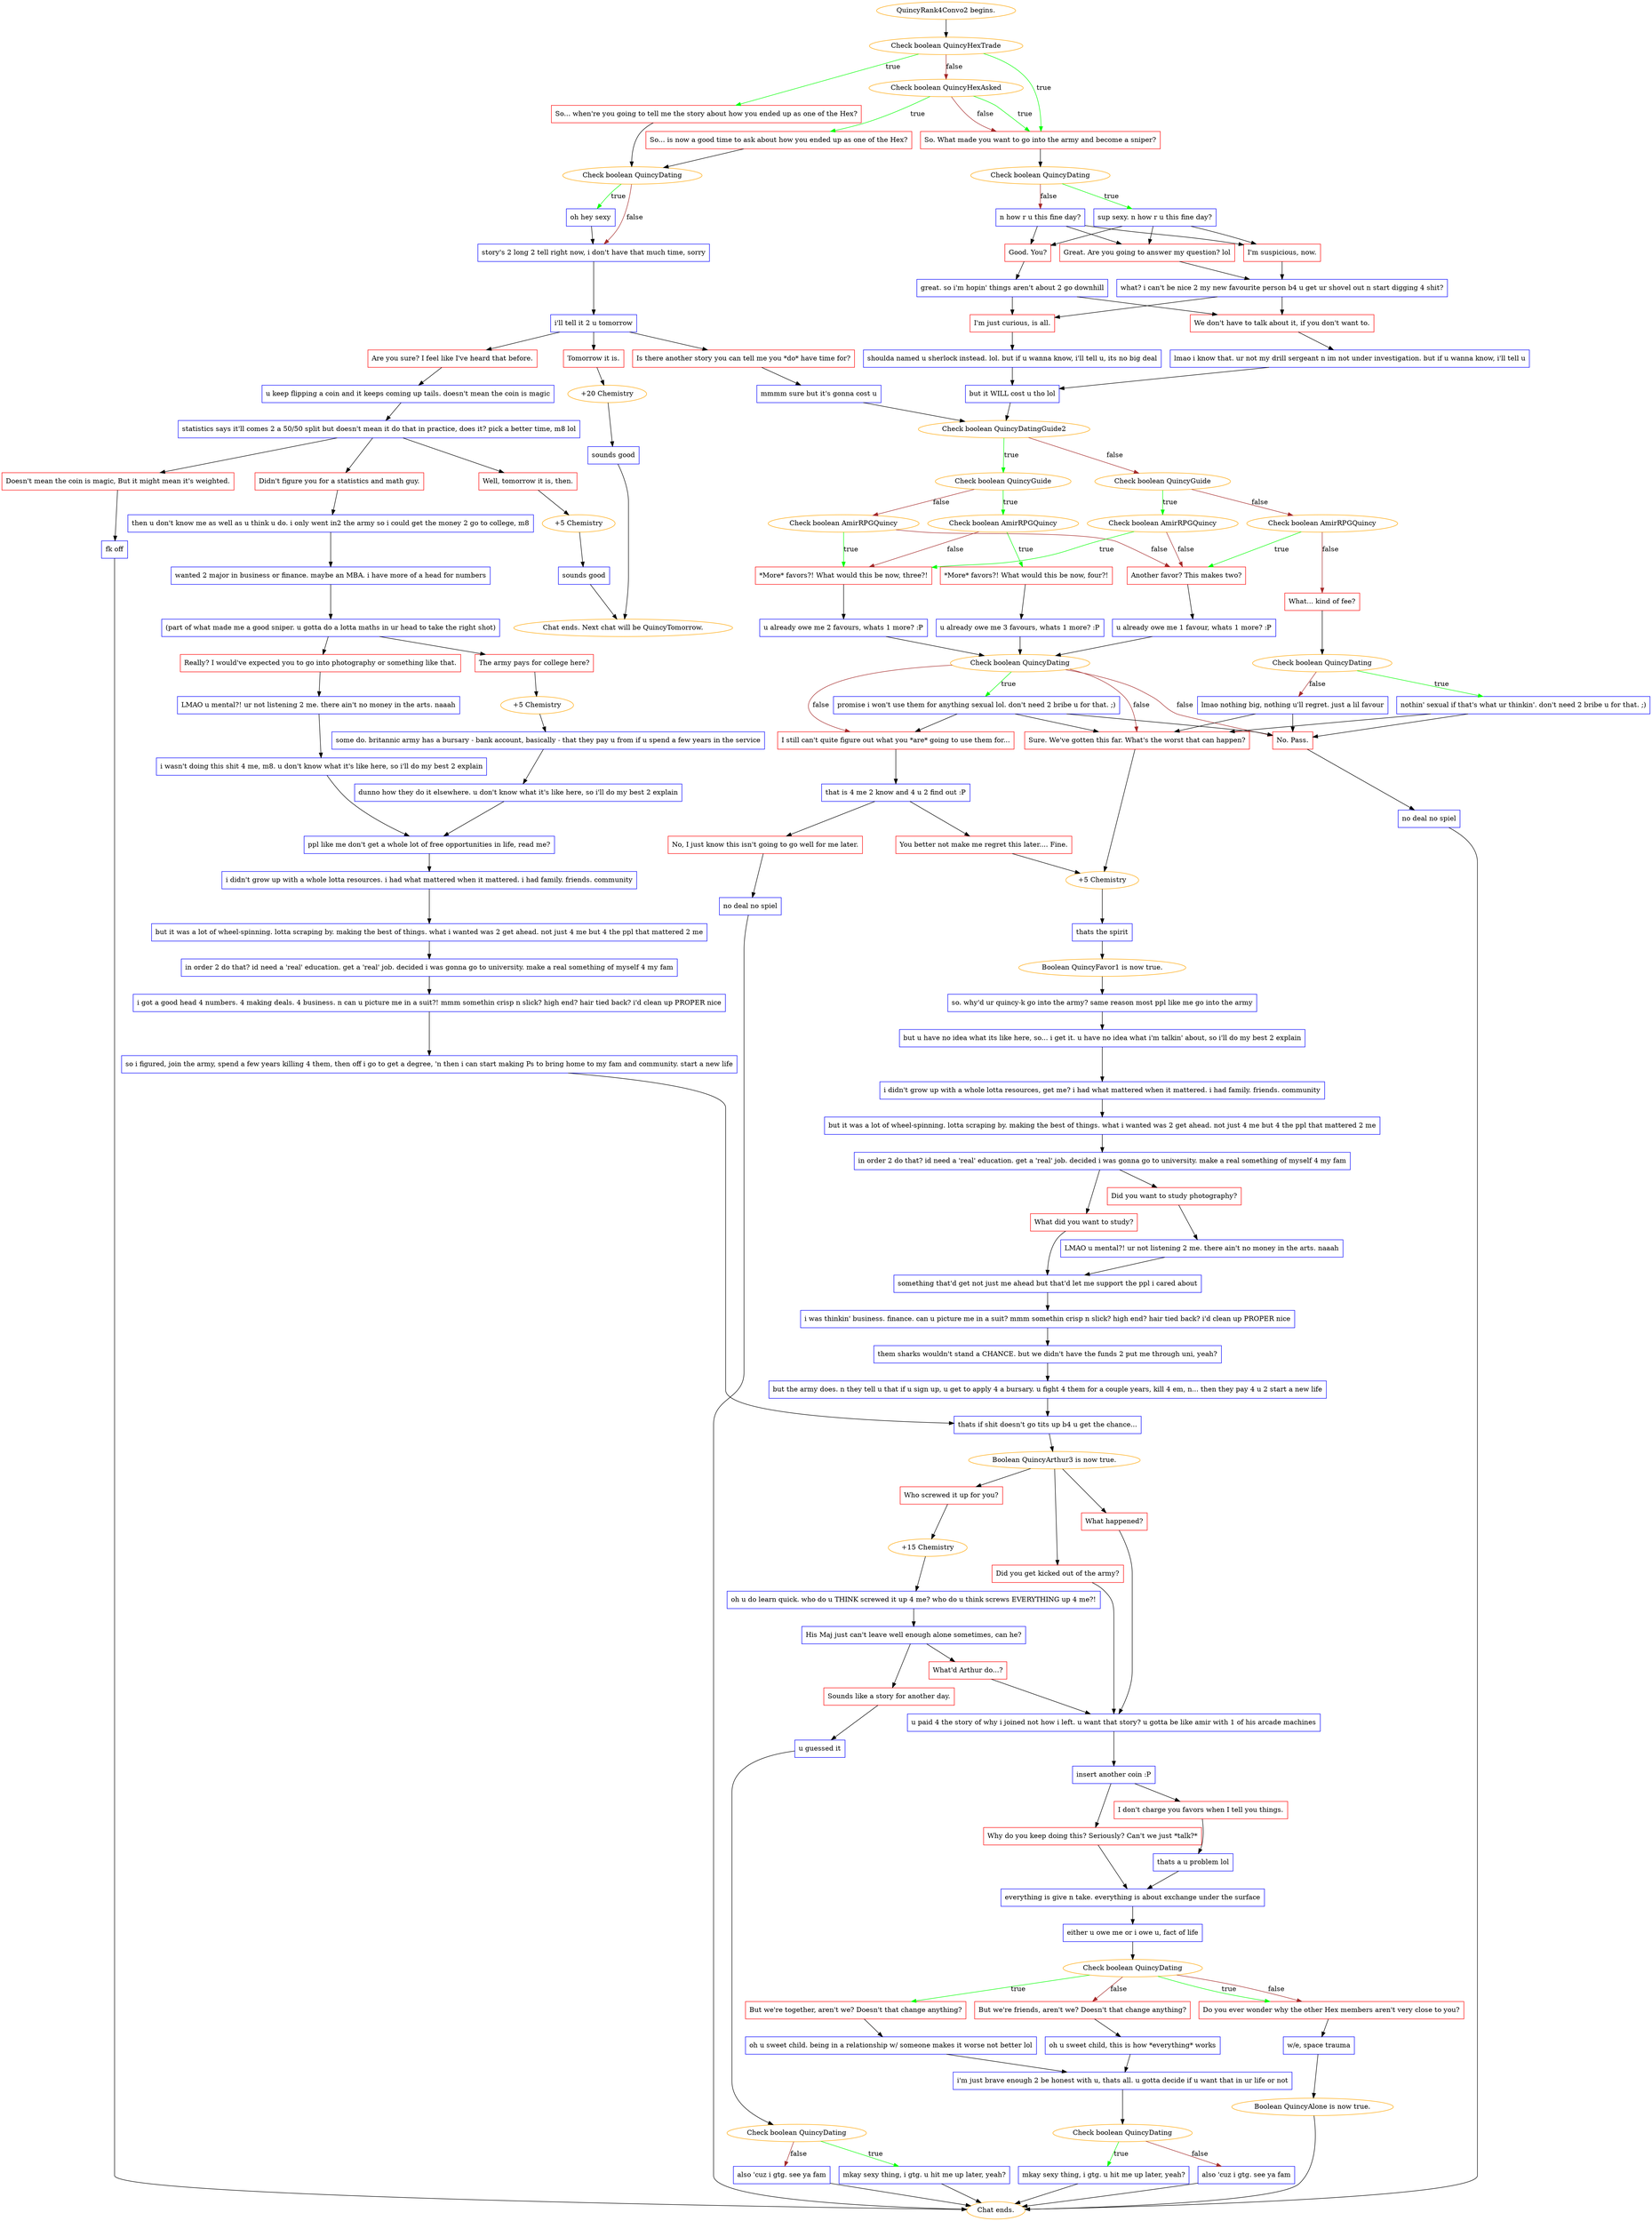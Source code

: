 digraph {
	"QuincyRank4Convo2 begins." [color=orange];
		"QuincyRank4Convo2 begins." -> 1956;
	1956 [label="Check boolean QuincyHexTrade",color=orange];
		1956 -> 1954 [label=true,color=green];
		1956 -> 1958 [label=true,color=green];
		1956 -> 1957 [label=false,color=brown];
	1954 [label="So. What made you want to go into the army and become a sniper?",shape=box,color=red];
		1954 -> 1960;
	1958 [label="So... when're you going to tell me the story about how you ended up as one of the Hex?",shape=box,color=red];
		1958 -> 1961;
	1957 [label="Check boolean QuincyHexAsked",color=orange];
		1957 -> 1959 [label=true,color=green];
		1957 -> 1954 [label=true,color=green];
		1957 -> 1954 [label=false,color=brown];
	1960 [label="Check boolean QuincyDating",color=orange];
		1960 -> 1962 [label=true,color=green];
		1960 -> 1963 [label=false,color=brown];
	1961 [label="Check boolean QuincyDating",color=orange];
		1961 -> 1964 [label=true,color=green];
		1961 -> 1965 [label=false,color=brown];
	1959 [label="So... is now a good time to ask about how you ended up as one of the Hex?",shape=box,color=red];
		1959 -> 1961;
	1962 [label="sup sexy. n how r u this fine day?",shape=box,color=blue];
		1962 -> 1966;
		1962 -> 1967;
		1962 -> 1968;
	1963 [label="n how r u this fine day?",shape=box,color=blue];
		1963 -> 1966;
		1963 -> 1967;
		1963 -> 1968;
	1964 [label="oh hey sexy",shape=box,color=blue];
		1964 -> 1965;
	1965 [label="story's 2 long 2 tell right now, i don't have that much time, sorry",shape=box,color=blue];
		1965 -> 1969;
	1966 [label="Good. You?",shape=box,color=red];
		1966 -> 1973;
	1967 [label="I'm suspicious, now.",shape=box,color=red];
		1967 -> 1974;
	1968 [label="Great. Are you going to answer my question? lol",shape=box,color=red];
		1968 -> 1974;
	1969 [label="i'll tell it 2 u tomorrow",shape=box,color=blue];
		1969 -> 1970;
		1969 -> 1971;
		1969 -> 1972;
	1973 [label="great. so i'm hopin' things aren't about 2 go downhill",shape=box,color=blue];
		1973 -> 1975;
		1973 -> 1976;
	1974 [label="what? i can't be nice 2 my new favourite person b4 u get ur shovel out n start digging 4 shit?",shape=box,color=blue];
		1974 -> 1975;
		1974 -> 1976;
	1970 [label="Is there another story you can tell me you *do* have time for?",shape=box,color=red];
		1970 -> 1980;
	1971 [label="Are you sure? I feel like I've heard that before.",shape=box,color=red];
		1971 -> 1981;
	1972 [label="Tomorrow it is.",shape=box,color=red];
		1972 -> 1955;
	1975 [label="I'm just curious, is all.",shape=box,color=red];
		1975 -> 1977;
	1976 [label="We don't have to talk about it, if you don't want to.",shape=box,color=red];
		1976 -> 1978;
	1980 [label="mmmm sure but it's gonna cost u",shape=box,color=blue];
		1980 -> 1985;
	1981 [label="u keep flipping a coin and it keeps coming up tails. doesn't mean the coin is magic",shape=box,color=blue];
		1981 -> 1984;
	1955 [label="+20 Chemistry",color=orange];
		1955 -> 1982;
	1977 [label="shoulda named u sherlock instead. lol. but if u wanna know, i'll tell u, its no big deal",shape=box,color=blue];
		1977 -> 1979;
	1978 [label="lmao i know that. ur not my drill sergeant n im not under investigation. but if u wanna know, i'll tell u",shape=box,color=blue];
		1978 -> 1979;
	1985 [label="Check boolean QuincyDatingGuide2",color=orange];
		1985 -> 1986 [label=true,color=green];
		1985 -> 1987 [label=false,color=brown];
	1984 [label="statistics says it'll comes 2 a 50/50 split but doesn't mean it do that in practice, does it? pick a better time, m8 lol",shape=box,color=blue];
		1984 -> 1996;
		1984 -> 1997;
		1984 -> 1998;
	1982 [label="sounds good",shape=box,color=blue];
		1982 -> "Chat ends. Next chat will be QuincyTomorrow.";
	1979 [label="but it WILL cost u tho lol",shape=box,color=blue];
		1979 -> 1985;
	1986 [label="Check boolean QuincyGuide",color=orange];
		1986 -> 1988 [label=true,color=green];
		1986 -> 1989 [label=false,color=brown];
	1987 [label="Check boolean QuincyGuide",color=orange];
		1987 -> 1995 [label=true,color=green];
		1987 -> 1994 [label=false,color=brown];
	1996 [label="Didn't figure you for a statistics and math guy.",shape=box,color=red];
		1996 -> 2005;
	1997 [label="Doesn't mean the coin is magic, But it might mean it's weighted.",shape=box,color=red];
		1997 -> 2002;
	1998 [label="Well, tomorrow it is, then.",shape=box,color=red];
		1998 -> 1999;
	"Chat ends. Next chat will be QuincyTomorrow." [color=orange];
	1988 [label="Check boolean AmirRPGQuincy",color=orange];
		1988 -> 1990 [label=true,color=green];
		1988 -> 1991 [label=false,color=brown];
	1989 [label="Check boolean AmirRPGQuincy",color=orange];
		1989 -> 1991 [label=true,color=green];
		1989 -> 1992 [label=false,color=brown];
	1995 [label="Check boolean AmirRPGQuincy",color=orange];
		1995 -> 1991 [label=true,color=green];
		1995 -> 1992 [label=false,color=brown];
	1994 [label="Check boolean AmirRPGQuincy",color=orange];
		1994 -> 1992 [label=true,color=green];
		1994 -> 1993 [label=false,color=brown];
	2005 [label="then u don't know me as well as u think u do. i only went in2 the army so i could get the money 2 go to college, m8",shape=box,color=blue];
		2005 -> 2004;
	2002 [label="fk off",shape=box,color=blue];
		2002 -> "Chat ends.";
	1999 [label="+5 Chemistry",color=orange];
		1999 -> 2001;
	1990 [label="*More* favors?! What would this be now, four?!",shape=box,color=red];
		1990 -> 2020;
	1991 [label="*More* favors?! What would this be now, three?!",shape=box,color=red];
		1991 -> 2021;
	1992 [label="Another favor? This makes two?",shape=box,color=red];
		1992 -> 2022;
	1993 [label="What... kind of fee?",shape=box,color=red];
		1993 -> 2023;
	2004 [label="wanted 2 major in business or finance. maybe an MBA. i have more of a head for numbers",shape=box,color=blue];
		2004 -> 2006;
	"Chat ends." [color=orange];
	2001 [label="sounds good",shape=box,color=blue];
		2001 -> "Chat ends. Next chat will be QuincyTomorrow.";
	2020 [label="u already owe me 3 favours, whats 1 more? :P",shape=box,color=blue];
		2020 -> 2026;
	2021 [label="u already owe me 2 favours, whats 1 more? :P",shape=box,color=blue];
		2021 -> 2026;
	2022 [label="u already owe me 1 favour, whats 1 more? :P",shape=box,color=blue];
		2022 -> 2026;
	2023 [label="Check boolean QuincyDating",color=orange];
		2023 -> 2024 [label=true,color=green];
		2023 -> 2025 [label=false,color=brown];
	2006 [label="(part of what made me a good sniper. u gotta do a lotta maths in ur head to take the right shot)",shape=box,color=blue];
		2006 -> 2007;
		2006 -> 2008;
	2026 [label="Check boolean QuincyDating",color=orange];
		2026 -> 2027 [label=true,color=green];
		2026 -> 2030 [label=false,color=brown];
		2026 -> 2029 [label=false,color=brown];
		2026 -> 2028 [label=false,color=brown];
	2024 [label="nothin' sexual if that's what ur thinkin'. don't need 2 bribe u for that. ;)",shape=box,color=blue];
		2024 -> 2028;
		2024 -> 2029;
	2025 [label="lmao nothing big, nothing u'll regret. just a lil favour",shape=box,color=blue];
		2025 -> 2028;
		2025 -> 2029;
	2007 [label="Really? I would've expected you to go into photography or something like that.",shape=box,color=red];
		2007 -> 2010;
	2008 [label="The army pays for college here?",shape=box,color=red];
		2008 -> 2009;
	2027 [label="promise i won't use them for anything sexual lol. don't need 2 bribe u for that. ;)",shape=box,color=blue];
		2027 -> 2030;
		2027 -> 2029;
		2027 -> 2028;
	2030 [label="I still can't quite figure out what you *are* going to use them for...",shape=box,color=red];
		2030 -> 2031;
	2029 [label="No. Pass.",shape=box,color=red];
		2029 -> 2032;
	2028 [label="Sure. We've gotten this far. What's the worst that can happen?",shape=box,color=red];
		2028 -> 2033;
	2010 [label="LMAO u mental?! ur not listening 2 me. there ain't no money in the arts. naaah",shape=box,color=blue];
		2010 -> 2012;
	2009 [label="+5 Chemistry",color=orange];
		2009 -> 2013;
	2031 [label="that is 4 me 2 know and 4 u 2 find out :P",shape=box,color=blue];
		2031 -> 2036;
		2031 -> 2035;
	2032 [label="no deal no spiel",shape=box,color=blue];
		2032 -> "Chat ends.";
	2033 [label="+5 Chemistry",color=orange];
		2033 -> 2039;
	2012 [label="i wasn't doing this shit 4 me, m8. u don't know what it's like here, so i'll do my best 2 explain",shape=box,color=blue];
		2012 -> 2014;
	2013 [label="some do. britannic army has a bursary - bank account, basically - that they pay u from if u spend a few years in the service",shape=box,color=blue];
		2013 -> 2011;
	2036 [label="You better not make me regret this later.... Fine.",shape=box,color=red];
		2036 -> 2033;
	2035 [label="No, I just know this isn't going to go well for me later.",shape=box,color=red];
		2035 -> 2037;
	2039 [label="thats the spirit",shape=box,color=blue];
		2039 -> "/EE/Types/Engine/SetBooleanDialogueNode:QuincyFavor1:2041";
	2014 [label="ppl like me don't get a whole lot of free opportunities in life, read me?",shape=box,color=blue];
		2014 -> 2015;
	2011 [label="dunno how they do it elsewhere. u don't know what it's like here, so i'll do my best 2 explain",shape=box,color=blue];
		2011 -> 2014;
	2037 [label="no deal no spiel",shape=box,color=blue];
		2037 -> "Chat ends.";
	"/EE/Types/Engine/SetBooleanDialogueNode:QuincyFavor1:2041" [label="Boolean QuincyFavor1 is now true.",color=orange];
		"/EE/Types/Engine/SetBooleanDialogueNode:QuincyFavor1:2041" -> 2041;
	2015 [label="i didn't grow up with a whole lotta resources. i had what mattered when it mattered. i had family. friends. community",shape=box,color=blue];
		2015 -> 2016;
	2041 [label="so. why'd ur quincy-k go into the army? same reason most ppl like me go into the army",shape=box,color=blue];
		2041 -> 2042;
	2016 [label="but it was a lot of wheel-spinning. lotta scraping by. making the best of things. what i wanted was 2 get ahead. not just 4 me but 4 the ppl that mattered 2 me",shape=box,color=blue];
		2016 -> 2017;
	2042 [label="but u have no idea what its like here, so... i get it. u have no idea what i'm talkin' about, so i'll do my best 2 explain",shape=box,color=blue];
		2042 -> 2043;
	2017 [label="in order 2 do that? id need a 'real' education. get a 'real' job. decided i was gonna go to university. make a real something of myself 4 my fam",shape=box,color=blue];
		2017 -> 2018;
	2043 [label="i didn't grow up with a whole lotta resources, get me? i had what mattered when it mattered. i had family. friends. community",shape=box,color=blue];
		2043 -> 2044;
	2018 [label="i got a good head 4 numbers. 4 making deals. 4 business. n can u picture me in a suit?! mmm somethin crisp n slick? high end? hair tied back? i'd clean up PROPER nice",shape=box,color=blue];
		2018 -> 2019;
	2044 [label="but it was a lot of wheel-spinning. lotta scraping by. making the best of things. what i wanted was 2 get ahead. not just 4 me but 4 the ppl that mattered 2 me",shape=box,color=blue];
		2044 -> 2045;
	2019 [label="so i figured, join the army, spend a few years killing 4 them, then off i go to get a degree, 'n then i can start making Ps to bring home to my fam and community. start a new life",shape=box,color=blue];
		2019 -> 2053;
	2045 [label="in order 2 do that? id need a 'real' education. get a 'real' job. decided i was gonna go to university. make a real something of myself 4 my fam",shape=box,color=blue];
		2045 -> 2047;
		2045 -> 2048;
	2053 [label="thats if shit doesn't go tits up b4 u get the chance...",shape=box,color=blue];
		2053 -> "/EE/Types/Engine/SetBooleanDialogueNode:QuincyArthur3:2056:2055:2057";
	2047 [label="Did you want to study photography?",shape=box,color=red];
		2047 -> 2046;
	2048 [label="What did you want to study?",shape=box,color=red];
		2048 -> 2049;
	"/EE/Types/Engine/SetBooleanDialogueNode:QuincyArthur3:2056:2055:2057" [label="Boolean QuincyArthur3 is now true.",color=orange];
		"/EE/Types/Engine/SetBooleanDialogueNode:QuincyArthur3:2056:2055:2057" -> 2056;
		"/EE/Types/Engine/SetBooleanDialogueNode:QuincyArthur3:2056:2055:2057" -> 2055;
		"/EE/Types/Engine/SetBooleanDialogueNode:QuincyArthur3:2056:2055:2057" -> 2057;
	2046 [label="LMAO u mental?! ur not listening 2 me. there ain't no money in the arts. naaah",shape=box,color=blue];
		2046 -> 2049;
	2049 [label="something that'd get not just me ahead but that'd let me support the ppl i cared about",shape=box,color=blue];
		2049 -> 2050;
	2056 [label="What happened?",shape=box,color=red];
		2056 -> 2063;
	2055 [label="Who screwed it up for you?",shape=box,color=red];
		2055 -> 2058;
	2057 [label="Did you get kicked out of the army?",shape=box,color=red];
		2057 -> 2063;
	2050 [label="i was thinkin' business. finance. can u picture me in a suit? mmm somethin crisp n slick? high end? hair tied back? i'd clean up PROPER nice",shape=box,color=blue];
		2050 -> 2051;
	2063 [label="u paid 4 the story of why i joined not how i left. u want that story? u gotta be like amir with 1 of his arcade machines",shape=box,color=blue];
		2063 -> 2064;
	2058 [label="+15 Chemistry",color=orange];
		2058 -> 2059;
	2051 [label="them sharks wouldn't stand a CHANCE. but we didn't have the funds 2 put me through uni, yeah?",shape=box,color=blue];
		2051 -> 2052;
	2064 [label="insert another coin :P",shape=box,color=blue];
		2064 -> 2071;
		2064 -> 2072;
	2059 [label="oh u do learn quick. who do u THINK screwed it up 4 me? who do u think screws EVERYTHING up 4 me?!",shape=box,color=blue];
		2059 -> 2060;
	2052 [label="but the army does. n they tell u that if u sign up, u get to apply 4 a bursary. u fight 4 them for a couple years, kill 4 em, n... then they pay 4 u 2 start a new life",shape=box,color=blue];
		2052 -> 2053;
	2071 [label="Why do you keep doing this? Seriously? Can't we just *talk?*",shape=box,color=red];
		2071 -> 2074;
	2072 [label="I don't charge you favors when I tell you things.",shape=box,color=red];
		2072 -> 2073;
	2060 [label="His Maj just can't leave well enough alone sometimes, can he?",shape=box,color=blue];
		2060 -> 2062;
		2060 -> 2061;
	2074 [label="everything is give n take. everything is about exchange under the surface",shape=box,color=blue];
		2074 -> 2075;
	2073 [label="thats a u problem lol",shape=box,color=blue];
		2073 -> 2074;
	2062 [label="What'd Arthur do...?",shape=box,color=red];
		2062 -> 2063;
	2061 [label="Sounds like a story for another day.",shape=box,color=red];
		2061 -> 2066;
	2075 [label="either u owe me or i owe u, fact of life",shape=box,color=blue];
		2075 -> 2076;
	2066 [label="u guessed it",shape=box,color=blue];
		2066 -> 2065;
	2076 [label="Check boolean QuincyDating",color=orange];
		2076 -> 2077 [label=true,color=green];
		2076 -> 2079 [label=true,color=green];
		2076 -> 2078 [label=false,color=brown];
		2076 -> 2079 [label=false,color=brown];
	2065 [label="Check boolean QuincyDating",color=orange];
		2065 -> 2067 [label=true,color=green];
		2065 -> 2068 [label=false,color=brown];
	2077 [label="But we're together, aren't we? Doesn't that change anything?",shape=box,color=red];
		2077 -> 2080;
	2079 [label="Do you ever wonder why the other Hex members aren't very close to you?",shape=box,color=red];
		2079 -> 2082;
	2078 [label="But we're friends, aren't we? Doesn't that change anything?",shape=box,color=red];
		2078 -> 2081;
	2067 [label="mkay sexy thing, i gtg. u hit me up later, yeah?",shape=box,color=blue];
		2067 -> "Chat ends.";
	2068 [label="also 'cuz i gtg. see ya fam",shape=box,color=blue];
		2068 -> "Chat ends.";
	2080 [label="oh u sweet child. being in a relationship w/ someone makes it worse not better lol",shape=box,color=blue];
		2080 -> 2085;
	2082 [label="w/e, space trauma",shape=box,color=blue];
		2082 -> "/EE/Types/Engine/SetBooleanDialogueNode:QuincyAlone:Chat ends.";
	2081 [label="oh u sweet child, this is how *everything* works",shape=box,color=blue];
		2081 -> 2085;
	2085 [label="i'm just brave enough 2 be honest with u, thats all. u gotta decide if u want that in ur life or not",shape=box,color=blue];
		2085 -> 2086;
	"/EE/Types/Engine/SetBooleanDialogueNode:QuincyAlone:Chat ends." [label="Boolean QuincyAlone is now true.",color=orange];
		"/EE/Types/Engine/SetBooleanDialogueNode:QuincyAlone:Chat ends." -> "Chat ends.";
	2086 [label="Check boolean QuincyDating",color=orange];
		2086 -> 2087 [label=true,color=green];
		2086 -> 2088 [label=false,color=brown];
	2087 [label="mkay sexy thing, i gtg. u hit me up later, yeah?",shape=box,color=blue];
		2087 -> "Chat ends.";
	2088 [label="also 'cuz i gtg. see ya fam",shape=box,color=blue];
		2088 -> "Chat ends.";
}